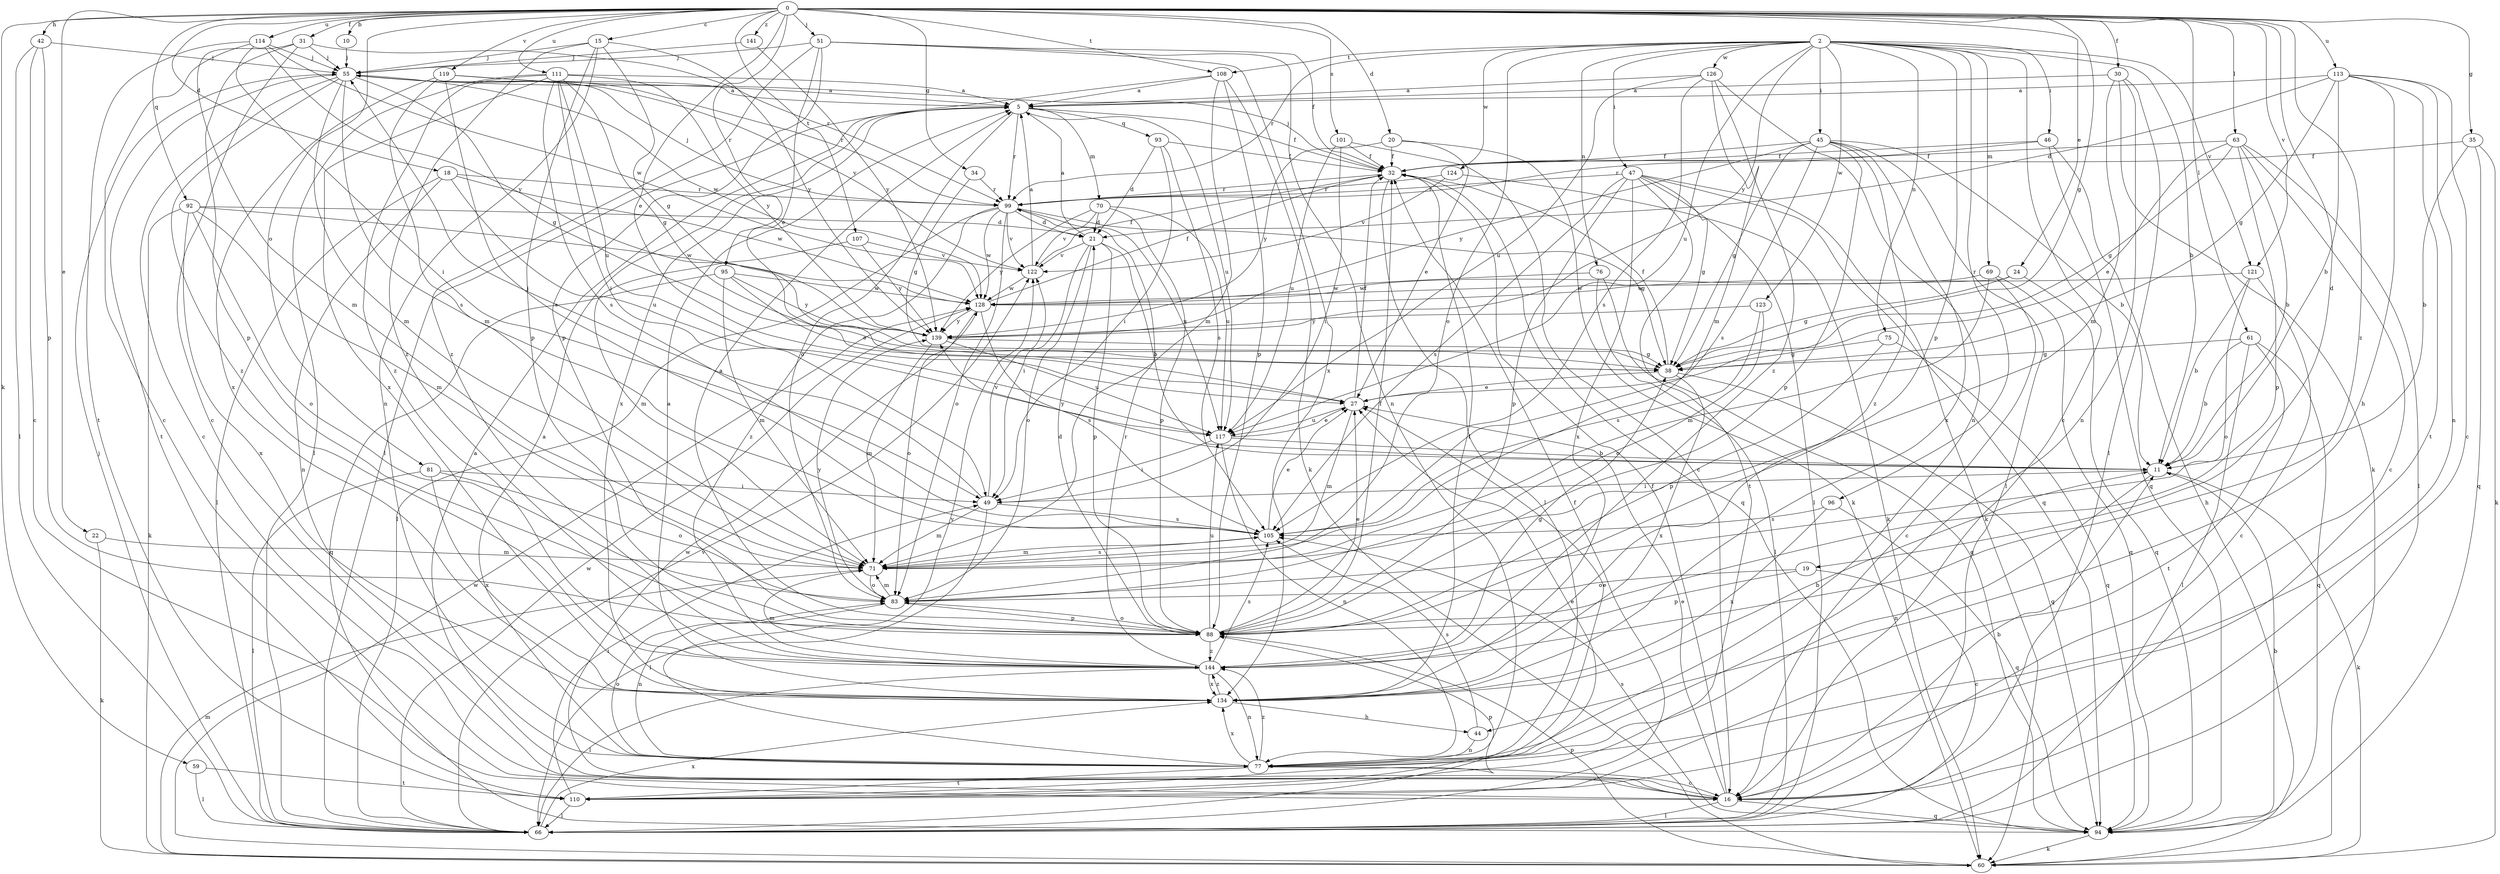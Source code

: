 strict digraph  {
0;
2;
5;
10;
11;
15;
16;
18;
19;
20;
21;
22;
24;
27;
30;
31;
32;
34;
35;
38;
42;
44;
45;
46;
47;
49;
51;
55;
59;
60;
61;
63;
66;
69;
70;
71;
75;
76;
77;
81;
83;
88;
92;
93;
94;
95;
96;
99;
101;
105;
107;
108;
110;
111;
113;
114;
117;
119;
121;
122;
123;
124;
126;
128;
134;
139;
141;
144;
0 -> 10  [label=b];
0 -> 15  [label=c];
0 -> 18  [label=d];
0 -> 19  [label=d];
0 -> 20  [label=d];
0 -> 22  [label=e];
0 -> 24  [label=e];
0 -> 27  [label=e];
0 -> 30  [label=f];
0 -> 31  [label=f];
0 -> 34  [label=g];
0 -> 35  [label=g];
0 -> 38  [label=g];
0 -> 42  [label=h];
0 -> 51  [label=j];
0 -> 59  [label=k];
0 -> 61  [label=l];
0 -> 63  [label=l];
0 -> 81  [label=o];
0 -> 92  [label=q];
0 -> 95  [label=r];
0 -> 101  [label=s];
0 -> 107  [label=t];
0 -> 108  [label=t];
0 -> 111  [label=u];
0 -> 113  [label=u];
0 -> 114  [label=u];
0 -> 119  [label=v];
0 -> 121  [label=v];
0 -> 141  [label=z];
0 -> 144  [label=z];
2 -> 11  [label=b];
2 -> 16  [label=c];
2 -> 45  [label=i];
2 -> 46  [label=i];
2 -> 47  [label=i];
2 -> 69  [label=m];
2 -> 75  [label=n];
2 -> 76  [label=n];
2 -> 83  [label=o];
2 -> 88  [label=p];
2 -> 96  [label=r];
2 -> 99  [label=r];
2 -> 108  [label=t];
2 -> 117  [label=u];
2 -> 121  [label=v];
2 -> 123  [label=w];
2 -> 124  [label=w];
2 -> 126  [label=w];
2 -> 139  [label=y];
5 -> 32  [label=f];
5 -> 70  [label=m];
5 -> 83  [label=o];
5 -> 93  [label=q];
5 -> 99  [label=r];
5 -> 117  [label=u];
5 -> 134  [label=x];
10 -> 55  [label=j];
11 -> 49  [label=i];
11 -> 60  [label=k];
11 -> 77  [label=n];
11 -> 139  [label=y];
15 -> 38  [label=g];
15 -> 55  [label=j];
15 -> 77  [label=n];
15 -> 88  [label=p];
15 -> 139  [label=y];
15 -> 144  [label=z];
16 -> 5  [label=a];
16 -> 11  [label=b];
16 -> 27  [label=e];
16 -> 32  [label=f];
16 -> 66  [label=l];
16 -> 94  [label=q];
16 -> 128  [label=w];
18 -> 66  [label=l];
18 -> 77  [label=n];
18 -> 99  [label=r];
18 -> 117  [label=u];
18 -> 128  [label=w];
19 -> 16  [label=c];
19 -> 83  [label=o];
19 -> 88  [label=p];
20 -> 27  [label=e];
20 -> 32  [label=f];
20 -> 60  [label=k];
20 -> 139  [label=y];
21 -> 5  [label=a];
21 -> 11  [label=b];
21 -> 49  [label=i];
21 -> 83  [label=o];
21 -> 88  [label=p];
21 -> 122  [label=v];
22 -> 60  [label=k];
22 -> 71  [label=m];
24 -> 38  [label=g];
24 -> 94  [label=q];
24 -> 128  [label=w];
27 -> 32  [label=f];
27 -> 71  [label=m];
27 -> 117  [label=u];
30 -> 5  [label=a];
30 -> 60  [label=k];
30 -> 66  [label=l];
30 -> 71  [label=m];
30 -> 77  [label=n];
31 -> 16  [label=c];
31 -> 55  [label=j];
31 -> 71  [label=m];
31 -> 88  [label=p];
31 -> 99  [label=r];
32 -> 55  [label=j];
32 -> 66  [label=l];
32 -> 94  [label=q];
32 -> 99  [label=r];
34 -> 38  [label=g];
34 -> 99  [label=r];
35 -> 11  [label=b];
35 -> 32  [label=f];
35 -> 60  [label=k];
35 -> 94  [label=q];
38 -> 27  [label=e];
38 -> 32  [label=f];
38 -> 94  [label=q];
38 -> 134  [label=x];
42 -> 16  [label=c];
42 -> 55  [label=j];
42 -> 66  [label=l];
42 -> 88  [label=p];
44 -> 77  [label=n];
44 -> 105  [label=s];
45 -> 11  [label=b];
45 -> 32  [label=f];
45 -> 38  [label=g];
45 -> 66  [label=l];
45 -> 88  [label=p];
45 -> 105  [label=s];
45 -> 134  [label=x];
45 -> 139  [label=y];
45 -> 144  [label=z];
46 -> 32  [label=f];
46 -> 94  [label=q];
46 -> 99  [label=r];
46 -> 60  [label=h];
47 -> 38  [label=g];
47 -> 60  [label=k];
47 -> 66  [label=l];
47 -> 88  [label=p];
47 -> 94  [label=q];
47 -> 99  [label=r];
47 -> 105  [label=s];
47 -> 110  [label=t];
47 -> 134  [label=x];
49 -> 55  [label=j];
49 -> 66  [label=l];
49 -> 71  [label=m];
49 -> 105  [label=s];
49 -> 122  [label=v];
51 -> 27  [label=e];
51 -> 32  [label=f];
51 -> 55  [label=j];
51 -> 77  [label=n];
51 -> 88  [label=p];
51 -> 134  [label=x];
51 -> 144  [label=z];
55 -> 5  [label=a];
55 -> 16  [label=c];
55 -> 38  [label=g];
55 -> 71  [label=m];
55 -> 99  [label=r];
55 -> 105  [label=s];
55 -> 110  [label=t];
55 -> 128  [label=w];
55 -> 144  [label=z];
59 -> 66  [label=l];
59 -> 110  [label=t];
60 -> 71  [label=m];
60 -> 88  [label=p];
60 -> 128  [label=w];
61 -> 11  [label=b];
61 -> 38  [label=g];
61 -> 66  [label=l];
61 -> 94  [label=q];
61 -> 110  [label=t];
63 -> 11  [label=b];
63 -> 16  [label=c];
63 -> 27  [label=e];
63 -> 32  [label=f];
63 -> 38  [label=g];
63 -> 66  [label=l];
63 -> 88  [label=p];
66 -> 32  [label=f];
66 -> 55  [label=j];
66 -> 122  [label=v];
66 -> 128  [label=w];
66 -> 134  [label=x];
69 -> 16  [label=c];
69 -> 71  [label=m];
69 -> 94  [label=q];
69 -> 128  [label=w];
70 -> 21  [label=d];
70 -> 88  [label=p];
70 -> 117  [label=u];
70 -> 122  [label=v];
70 -> 139  [label=y];
71 -> 83  [label=o];
71 -> 105  [label=s];
75 -> 38  [label=g];
75 -> 88  [label=p];
75 -> 94  [label=q];
76 -> 66  [label=l];
76 -> 94  [label=q];
76 -> 128  [label=w];
77 -> 5  [label=a];
77 -> 16  [label=c];
77 -> 27  [label=e];
77 -> 83  [label=o];
77 -> 110  [label=t];
77 -> 122  [label=v];
77 -> 134  [label=x];
77 -> 144  [label=z];
81 -> 49  [label=i];
81 -> 66  [label=l];
81 -> 83  [label=o];
81 -> 134  [label=x];
83 -> 71  [label=m];
83 -> 77  [label=n];
83 -> 88  [label=p];
83 -> 139  [label=y];
88 -> 5  [label=a];
88 -> 21  [label=d];
88 -> 27  [label=e];
88 -> 32  [label=f];
88 -> 83  [label=o];
88 -> 117  [label=u];
88 -> 144  [label=z];
92 -> 21  [label=d];
92 -> 60  [label=k];
92 -> 71  [label=m];
92 -> 83  [label=o];
92 -> 128  [label=w];
92 -> 134  [label=x];
93 -> 21  [label=d];
93 -> 32  [label=f];
93 -> 49  [label=i];
93 -> 105  [label=s];
94 -> 11  [label=b];
94 -> 60  [label=k];
94 -> 105  [label=s];
95 -> 27  [label=e];
95 -> 71  [label=m];
95 -> 94  [label=q];
95 -> 128  [label=w];
95 -> 139  [label=y];
96 -> 94  [label=q];
96 -> 105  [label=s];
96 -> 134  [label=x];
99 -> 21  [label=d];
99 -> 38  [label=g];
99 -> 55  [label=j];
99 -> 66  [label=l];
99 -> 83  [label=o];
99 -> 117  [label=u];
99 -> 122  [label=v];
99 -> 128  [label=w];
99 -> 144  [label=z];
101 -> 16  [label=c];
101 -> 32  [label=f];
101 -> 49  [label=i];
101 -> 117  [label=u];
105 -> 27  [label=e];
105 -> 71  [label=m];
107 -> 71  [label=m];
107 -> 122  [label=v];
107 -> 139  [label=y];
108 -> 5  [label=a];
108 -> 60  [label=k];
108 -> 66  [label=l];
108 -> 71  [label=m];
108 -> 88  [label=p];
110 -> 27  [label=e];
110 -> 49  [label=i];
110 -> 66  [label=l];
110 -> 88  [label=p];
111 -> 5  [label=a];
111 -> 38  [label=g];
111 -> 49  [label=i];
111 -> 66  [label=l];
111 -> 105  [label=s];
111 -> 117  [label=u];
111 -> 134  [label=x];
111 -> 139  [label=y];
111 -> 144  [label=z];
113 -> 5  [label=a];
113 -> 11  [label=b];
113 -> 16  [label=c];
113 -> 21  [label=d];
113 -> 38  [label=g];
113 -> 44  [label=h];
113 -> 77  [label=n];
113 -> 110  [label=t];
114 -> 16  [label=c];
114 -> 49  [label=i];
114 -> 55  [label=j];
114 -> 110  [label=t];
114 -> 128  [label=w];
114 -> 139  [label=y];
117 -> 11  [label=b];
117 -> 27  [label=e];
117 -> 49  [label=i];
117 -> 77  [label=n];
119 -> 5  [label=a];
119 -> 71  [label=m];
119 -> 105  [label=s];
119 -> 122  [label=v];
119 -> 134  [label=x];
121 -> 11  [label=b];
121 -> 16  [label=c];
121 -> 83  [label=o];
121 -> 128  [label=w];
122 -> 5  [label=a];
122 -> 32  [label=f];
122 -> 128  [label=w];
123 -> 83  [label=o];
123 -> 105  [label=s];
123 -> 139  [label=y];
124 -> 60  [label=k];
124 -> 99  [label=r];
124 -> 122  [label=v];
126 -> 5  [label=a];
126 -> 71  [label=m];
126 -> 77  [label=n];
126 -> 105  [label=s];
126 -> 117  [label=u];
126 -> 144  [label=z];
128 -> 32  [label=f];
128 -> 83  [label=o];
128 -> 105  [label=s];
128 -> 139  [label=y];
134 -> 5  [label=a];
134 -> 11  [label=b];
134 -> 32  [label=f];
134 -> 44  [label=h];
134 -> 144  [label=z];
139 -> 38  [label=g];
139 -> 71  [label=m];
139 -> 117  [label=u];
141 -> 55  [label=j];
141 -> 139  [label=y];
144 -> 38  [label=g];
144 -> 66  [label=l];
144 -> 71  [label=m];
144 -> 77  [label=n];
144 -> 99  [label=r];
144 -> 105  [label=s];
144 -> 134  [label=x];
}
